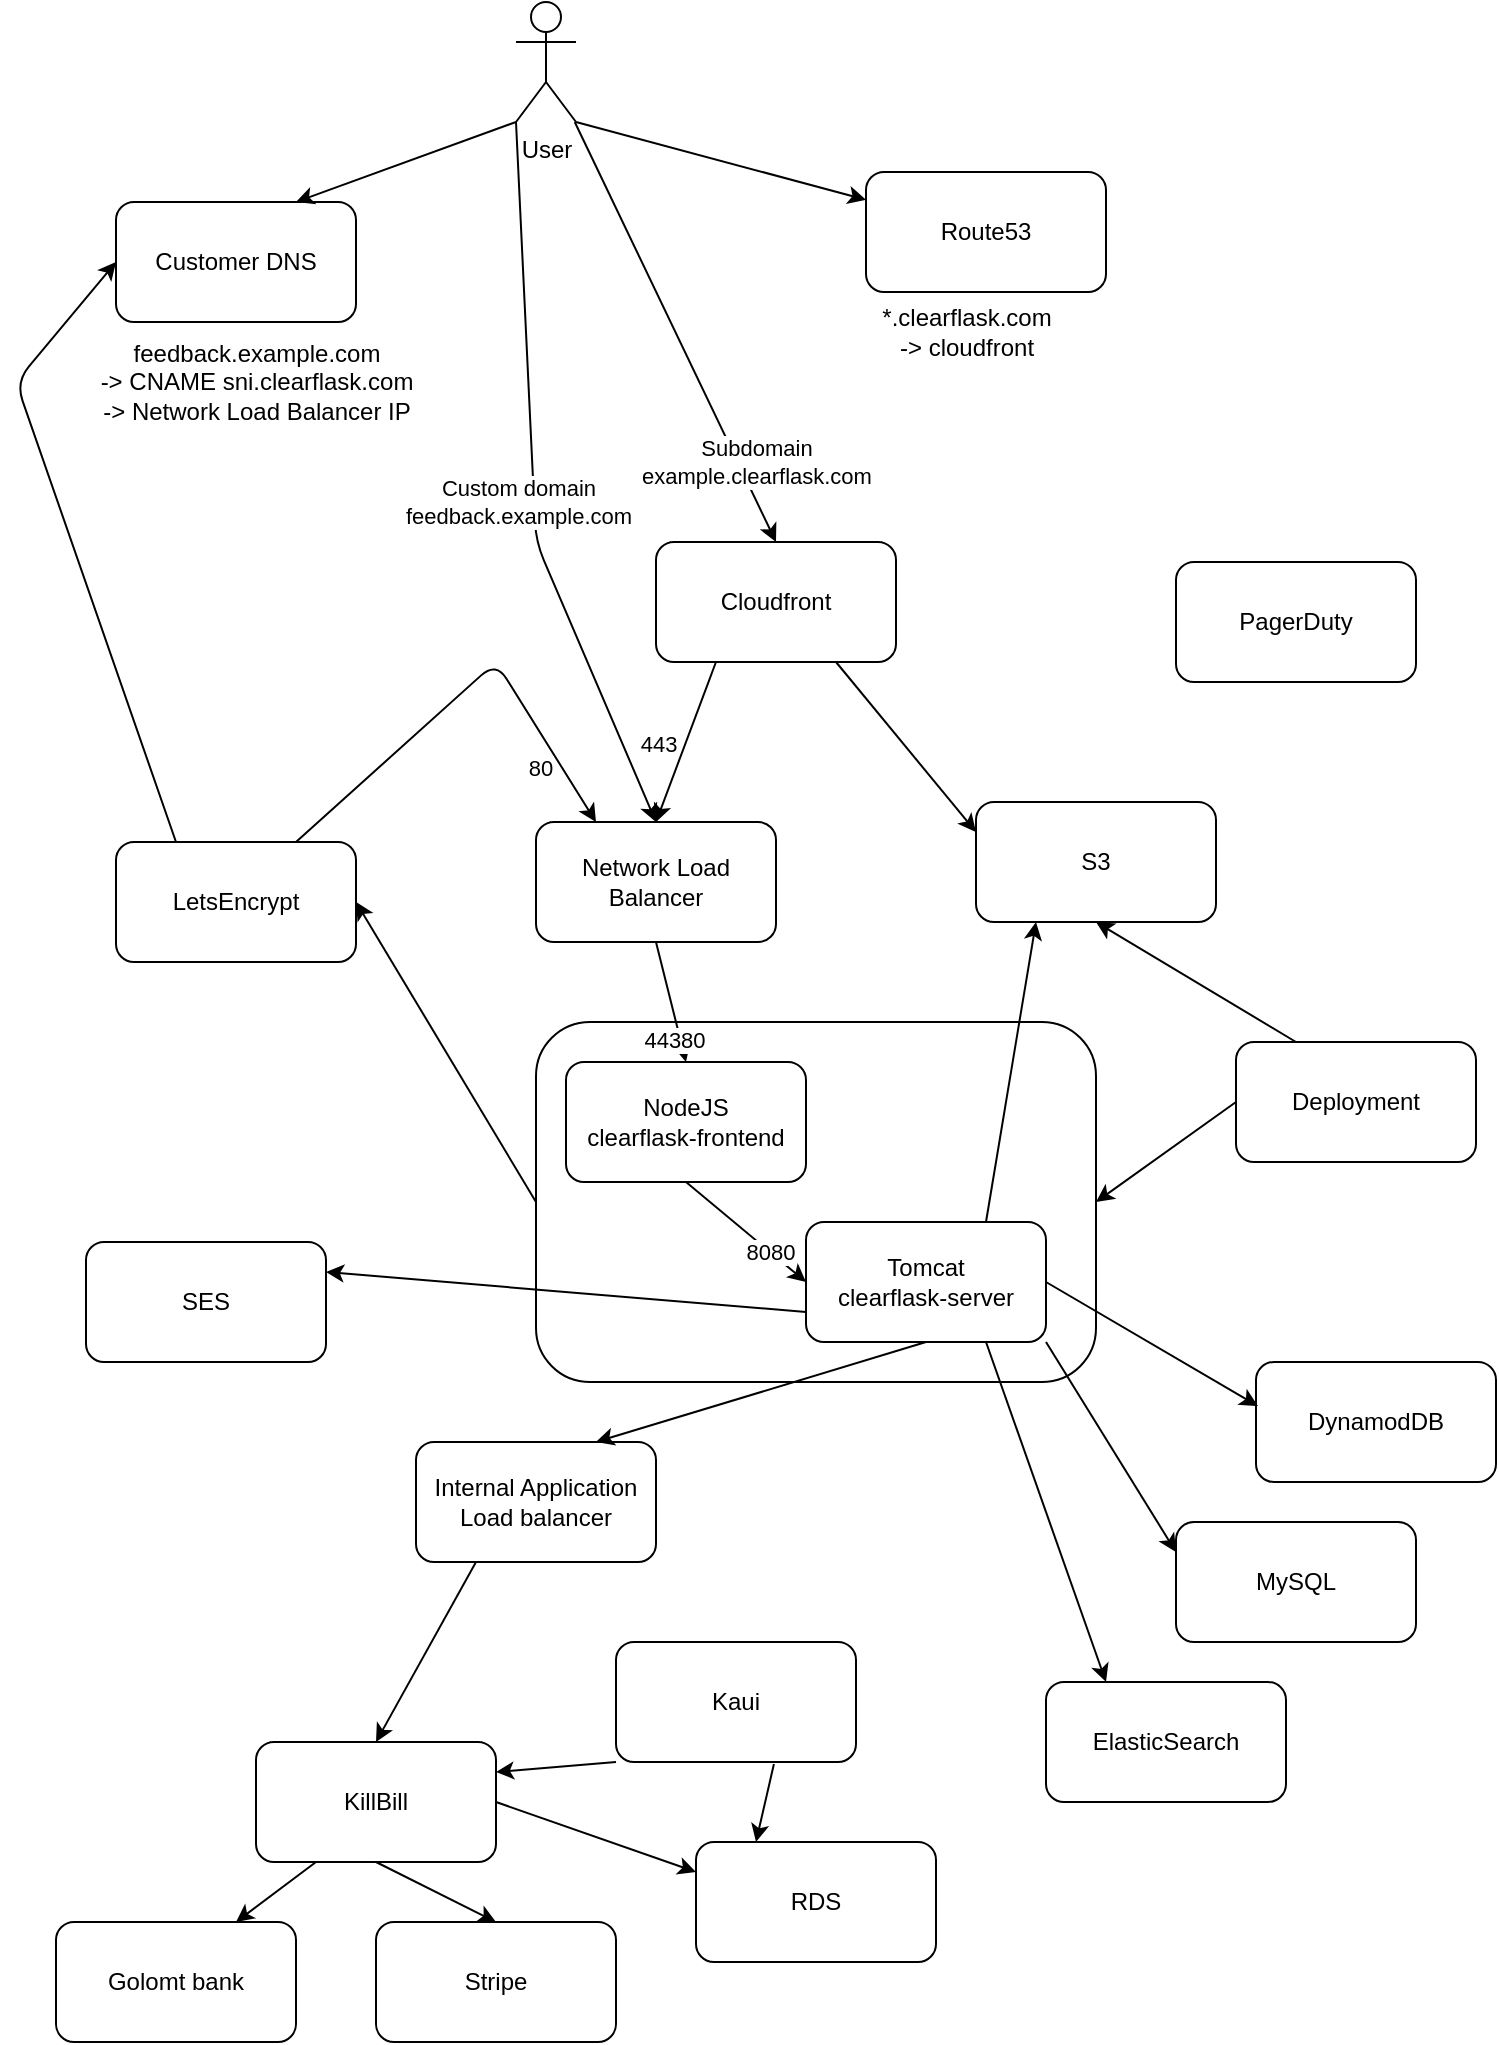 <mxfile version="20.7.4" type="device"><diagram id="jJ3i1z7pRxWa4x3uW4fu" name="Page-1"><mxGraphModel dx="1114" dy="849" grid="1" gridSize="10" guides="1" tooltips="1" connect="1" arrows="1" fold="1" page="1" pageScale="1" pageWidth="850" pageHeight="1100" math="0" shadow="0"><root><mxCell id="0"/><mxCell id="1" parent="0"/><mxCell id="QE_pieI4XO0jmTci-0Re-1" value="&lt;div&gt;Cloudfront&lt;/div&gt;" style="rounded=1;whiteSpace=wrap;html=1;" parent="1" vertex="1"><mxGeometry x="440" y="900" width="120" height="60" as="geometry"/></mxCell><mxCell id="QE_pieI4XO0jmTci-0Re-2" value="" style="rounded=1;whiteSpace=wrap;html=1;align=center;" parent="1" vertex="1"><mxGeometry x="380" y="1140" width="280" height="180" as="geometry"/></mxCell><mxCell id="QE_pieI4XO0jmTci-0Re-4" value="Deployment" style="rounded=1;whiteSpace=wrap;html=1;" parent="1" vertex="1"><mxGeometry x="730" y="1150" width="120" height="60" as="geometry"/></mxCell><mxCell id="QE_pieI4XO0jmTci-0Re-5" value="Network Load Balancer" style="rounded=1;whiteSpace=wrap;html=1;" parent="1" vertex="1"><mxGeometry x="380" y="1040" width="120" height="60" as="geometry"/></mxCell><mxCell id="QE_pieI4XO0jmTci-0Re-6" value="S3" style="rounded=1;whiteSpace=wrap;html=1;" parent="1" vertex="1"><mxGeometry x="600" y="1030" width="120" height="60" as="geometry"/></mxCell><mxCell id="QE_pieI4XO0jmTci-0Re-7" value="User" style="shape=umlActor;verticalLabelPosition=bottom;verticalAlign=top;html=1;outlineConnect=0;" parent="1" vertex="1"><mxGeometry x="370" y="630" width="30" height="60" as="geometry"/></mxCell><mxCell id="QE_pieI4XO0jmTci-0Re-14" value="" style="endArrow=classic;html=1;" parent="1" target="QE_pieI4XO0jmTci-0Re-17" edge="1"><mxGeometry width="50" height="50" relative="1" as="geometry"><mxPoint x="400" y="690" as="sourcePoint"/><mxPoint x="750" y="790" as="targetPoint"/></mxGeometry></mxCell><mxCell id="QE_pieI4XO0jmTci-0Re-17" value="Route53" style="rounded=1;whiteSpace=wrap;html=1;" parent="1" vertex="1"><mxGeometry x="545" y="715" width="120" height="60" as="geometry"/></mxCell><mxCell id="QE_pieI4XO0jmTci-0Re-18" value="" style="endArrow=classic;html=1;entryX=0.5;entryY=0;entryDx=0;entryDy=0;" parent="1" source="QE_pieI4XO0jmTci-0Re-7" target="QE_pieI4XO0jmTci-0Re-1" edge="1"><mxGeometry width="50" height="50" relative="1" as="geometry"><mxPoint x="490" y="1000" as="sourcePoint"/><mxPoint x="540" y="950" as="targetPoint"/></mxGeometry></mxCell><mxCell id="QE_pieI4XO0jmTci-0Re-65" value="Subdomain&lt;br&gt;example.clearflask.com" style="edgeLabel;html=1;align=center;verticalAlign=middle;resizable=0;points=[];" parent="QE_pieI4XO0jmTci-0Re-18" vertex="1" connectable="0"><mxGeometry x="0.754" y="-2" relative="1" as="geometry"><mxPoint x="4" y="-15" as="offset"/></mxGeometry></mxCell><mxCell id="QE_pieI4XO0jmTci-0Re-20" value="" style="endArrow=classic;html=1;exitX=0.25;exitY=1;exitDx=0;exitDy=0;entryX=0.5;entryY=0;entryDx=0;entryDy=0;" parent="1" source="QE_pieI4XO0jmTci-0Re-1" target="QE_pieI4XO0jmTci-0Re-5" edge="1"><mxGeometry width="50" height="50" relative="1" as="geometry"><mxPoint x="490" y="1000" as="sourcePoint"/><mxPoint x="470" y="1010" as="targetPoint"/></mxGeometry></mxCell><mxCell id="QE_pieI4XO0jmTci-0Re-21" value="&lt;div&gt;*.clearflask.com&lt;/div&gt;&lt;div&gt;-&amp;gt; cloudfront&lt;/div&gt;" style="text;html=1;align=center;verticalAlign=middle;resizable=0;points=[];autosize=1;" parent="1" vertex="1"><mxGeometry x="545" y="780" width="100" height="30" as="geometry"/></mxCell><mxCell id="QE_pieI4XO0jmTci-0Re-22" value="" style="endArrow=classic;html=1;entryX=1;entryY=0.5;entryDx=0;entryDy=0;exitX=0;exitY=0.5;exitDx=0;exitDy=0;" parent="1" source="QE_pieI4XO0jmTci-0Re-4" target="QE_pieI4XO0jmTci-0Re-2" edge="1"><mxGeometry width="50" height="50" relative="1" as="geometry"><mxPoint x="490" y="1000" as="sourcePoint"/><mxPoint x="540" y="950" as="targetPoint"/></mxGeometry></mxCell><mxCell id="QE_pieI4XO0jmTci-0Re-23" value="" style="endArrow=classic;html=1;exitX=0.25;exitY=0;exitDx=0;exitDy=0;entryX=0.5;entryY=1;entryDx=0;entryDy=0;" parent="1" source="QE_pieI4XO0jmTci-0Re-4" target="QE_pieI4XO0jmTci-0Re-6" edge="1"><mxGeometry width="50" height="50" relative="1" as="geometry"><mxPoint x="490" y="1000" as="sourcePoint"/><mxPoint x="540" y="950" as="targetPoint"/></mxGeometry></mxCell><mxCell id="QE_pieI4XO0jmTci-0Re-24" value="&lt;div&gt;Customer DNS&lt;/div&gt;" style="rounded=1;whiteSpace=wrap;html=1;" parent="1" vertex="1"><mxGeometry x="170" y="730" width="120" height="60" as="geometry"/></mxCell><mxCell id="QE_pieI4XO0jmTci-0Re-25" value="KillBill" style="rounded=1;whiteSpace=wrap;html=1;" parent="1" vertex="1"><mxGeometry x="240" y="1500" width="120" height="60" as="geometry"/></mxCell><mxCell id="QE_pieI4XO0jmTci-0Re-26" value="Stripe" style="rounded=1;whiteSpace=wrap;html=1;" parent="1" vertex="1"><mxGeometry x="300" y="1590" width="120" height="60" as="geometry"/></mxCell><mxCell id="QE_pieI4XO0jmTci-0Re-27" value="" style="endArrow=classic;html=1;exitX=0.5;exitY=1;exitDx=0;exitDy=0;entryX=0.5;entryY=0;entryDx=0;entryDy=0;" parent="1" source="QE_pieI4XO0jmTci-0Re-25" target="QE_pieI4XO0jmTci-0Re-26" edge="1"><mxGeometry width="50" height="50" relative="1" as="geometry"><mxPoint x="490" y="1340" as="sourcePoint"/><mxPoint x="540" y="1290" as="targetPoint"/></mxGeometry></mxCell><mxCell id="QE_pieI4XO0jmTci-0Re-28" value="" style="endArrow=classic;html=1;exitX=0.25;exitY=1;exitDx=0;exitDy=0;entryX=0.5;entryY=0;entryDx=0;entryDy=0;" parent="1" source="QE_pieI4XO0jmTci-0Re-52" target="QE_pieI4XO0jmTci-0Re-25" edge="1"><mxGeometry width="50" height="50" relative="1" as="geometry"><mxPoint x="490" y="1340" as="sourcePoint"/><mxPoint x="520" y="1310" as="targetPoint"/></mxGeometry></mxCell><mxCell id="QE_pieI4XO0jmTci-0Re-29" value="&lt;div&gt;DynamodDB&lt;/div&gt;" style="rounded=1;whiteSpace=wrap;html=1;" parent="1" vertex="1"><mxGeometry x="740" y="1310" width="120" height="60" as="geometry"/></mxCell><mxCell id="QE_pieI4XO0jmTci-0Re-30" value="&lt;div&gt;Golomt bank&lt;/div&gt;" style="rounded=1;whiteSpace=wrap;html=1;" parent="1" vertex="1"><mxGeometry x="140" y="1590" width="120" height="60" as="geometry"/></mxCell><mxCell id="QE_pieI4XO0jmTci-0Re-31" value="" style="endArrow=classic;html=1;exitX=0.25;exitY=1;exitDx=0;exitDy=0;entryX=0.75;entryY=0;entryDx=0;entryDy=0;" parent="1" source="QE_pieI4XO0jmTci-0Re-25" target="QE_pieI4XO0jmTci-0Re-30" edge="1"><mxGeometry width="50" height="50" relative="1" as="geometry"><mxPoint x="500" y="1340" as="sourcePoint"/><mxPoint x="550" y="1290" as="targetPoint"/></mxGeometry></mxCell><mxCell id="QE_pieI4XO0jmTci-0Re-32" value="&lt;div&gt;RDS&lt;/div&gt;" style="rounded=1;whiteSpace=wrap;html=1;" parent="1" vertex="1"><mxGeometry x="460" y="1550" width="120" height="60" as="geometry"/></mxCell><mxCell id="QE_pieI4XO0jmTci-0Re-33" value="" style="endArrow=classic;html=1;exitX=1;exitY=0.5;exitDx=0;exitDy=0;entryX=0;entryY=0.25;entryDx=0;entryDy=0;" parent="1" source="QE_pieI4XO0jmTci-0Re-25" target="QE_pieI4XO0jmTci-0Re-32" edge="1"><mxGeometry width="50" height="50" relative="1" as="geometry"><mxPoint x="500" y="1340" as="sourcePoint"/><mxPoint x="550" y="1290" as="targetPoint"/></mxGeometry></mxCell><mxCell id="QE_pieI4XO0jmTci-0Re-34" value="&lt;div&gt;Kaui&lt;/div&gt;" style="rounded=1;whiteSpace=wrap;html=1;" parent="1" vertex="1"><mxGeometry x="420" y="1450" width="120" height="60" as="geometry"/></mxCell><mxCell id="QE_pieI4XO0jmTci-0Re-35" value="" style="endArrow=classic;html=1;exitX=0;exitY=1;exitDx=0;exitDy=0;entryX=1;entryY=0.25;entryDx=0;entryDy=0;" parent="1" source="QE_pieI4XO0jmTci-0Re-34" target="QE_pieI4XO0jmTci-0Re-25" edge="1"><mxGeometry width="50" height="50" relative="1" as="geometry"><mxPoint x="500" y="1340" as="sourcePoint"/><mxPoint x="550" y="1290" as="targetPoint"/></mxGeometry></mxCell><mxCell id="QE_pieI4XO0jmTci-0Re-36" value="" style="endArrow=classic;html=1;entryX=0.008;entryY=0.367;entryDx=0;entryDy=0;entryPerimeter=0;exitX=1;exitY=0.5;exitDx=0;exitDy=0;" parent="1" target="QE_pieI4XO0jmTci-0Re-29" edge="1" source="QE_pieI4XO0jmTci-0Re-58"><mxGeometry width="50" height="50" relative="1" as="geometry"><mxPoint x="565" y="1280" as="sourcePoint"/><mxPoint x="550" y="1290" as="targetPoint"/></mxGeometry></mxCell><mxCell id="QE_pieI4XO0jmTci-0Re-37" value="" style="endArrow=classic;html=1;exitX=0.658;exitY=1.017;exitDx=0;exitDy=0;entryX=0.25;entryY=0;entryDx=0;entryDy=0;exitPerimeter=0;" parent="1" source="QE_pieI4XO0jmTci-0Re-34" target="QE_pieI4XO0jmTci-0Re-32" edge="1"><mxGeometry width="50" height="50" relative="1" as="geometry"><mxPoint x="500" y="1340" as="sourcePoint"/><mxPoint x="550" y="1290" as="targetPoint"/></mxGeometry></mxCell><mxCell id="QE_pieI4XO0jmTci-0Re-38" value="ElasticSearch" style="rounded=1;whiteSpace=wrap;html=1;" parent="1" vertex="1"><mxGeometry x="635" y="1470" width="120" height="60" as="geometry"/></mxCell><mxCell id="QE_pieI4XO0jmTci-0Re-39" value="" style="endArrow=classic;html=1;exitX=0.75;exitY=1;exitDx=0;exitDy=0;entryX=0.25;entryY=0;entryDx=0;entryDy=0;" parent="1" source="QE_pieI4XO0jmTci-0Re-58" target="QE_pieI4XO0jmTci-0Re-38" edge="1"><mxGeometry width="50" height="50" relative="1" as="geometry"><mxPoint x="500" y="1340" as="sourcePoint"/><mxPoint x="550" y="1290" as="targetPoint"/></mxGeometry></mxCell><mxCell id="QE_pieI4XO0jmTci-0Re-40" value="SES" style="rounded=1;whiteSpace=wrap;html=1;" parent="1" vertex="1"><mxGeometry x="155" y="1250" width="120" height="60" as="geometry"/></mxCell><mxCell id="QE_pieI4XO0jmTci-0Re-41" value="" style="endArrow=classic;html=1;exitX=0;exitY=0.75;exitDx=0;exitDy=0;entryX=1;entryY=0.25;entryDx=0;entryDy=0;" parent="1" source="QE_pieI4XO0jmTci-0Re-58" target="QE_pieI4XO0jmTci-0Re-40" edge="1"><mxGeometry width="50" height="50" relative="1" as="geometry"><mxPoint x="500" y="1340" as="sourcePoint"/><mxPoint x="550" y="1290" as="targetPoint"/></mxGeometry></mxCell><mxCell id="QE_pieI4XO0jmTci-0Re-42" value="&lt;div&gt;feedback.example.com&lt;br&gt;&lt;/div&gt;&lt;div&gt;-&amp;gt; CNAME &lt;span class=&quot;MuiTypography-root-364 jss493 jss494  MuiTypography-body1-366&quot;&gt;sni.clearflask.com&lt;/span&gt;&lt;/div&gt;&lt;div&gt;-&amp;gt; Network Load Balancer IP&lt;br&gt;&lt;/div&gt;" style="text;html=1;align=center;verticalAlign=middle;resizable=0;points=[];autosize=1;" parent="1" vertex="1"><mxGeometry x="155" y="795" width="170" height="50" as="geometry"/></mxCell><mxCell id="QE_pieI4XO0jmTci-0Re-43" value="" style="endArrow=classic;html=1;entryX=0.5;entryY=0;entryDx=0;entryDy=0;" parent="1" target="QE_pieI4XO0jmTci-0Re-5" edge="1"><mxGeometry width="50" height="50" relative="1" as="geometry"><mxPoint x="370" y="690" as="sourcePoint"/><mxPoint x="540" y="920" as="targetPoint"/><Array as="points"><mxPoint x="380" y="900"/></Array></mxGeometry></mxCell><mxCell id="QE_pieI4XO0jmTci-0Re-44" value="443" style="edgeLabel;html=1;align=center;verticalAlign=middle;resizable=0;points=[];" parent="QE_pieI4XO0jmTci-0Re-43" vertex="1" connectable="0"><mxGeometry x="0.88" y="2" relative="1" as="geometry"><mxPoint x="7" y="-19" as="offset"/></mxGeometry></mxCell><mxCell id="QE_pieI4XO0jmTci-0Re-66" value="Custom domain&lt;br&gt;feedback.example.com" style="edgeLabel;html=1;align=center;verticalAlign=middle;resizable=0;points=[];" parent="QE_pieI4XO0jmTci-0Re-43" vertex="1" connectable="0"><mxGeometry x="0.28" y="2" relative="1" as="geometry"><mxPoint x="-20" y="-39" as="offset"/></mxGeometry></mxCell><mxCell id="QE_pieI4XO0jmTci-0Re-45" value="" style="endArrow=classic;html=1;entryX=0.5;entryY=0;entryDx=0;entryDy=0;exitX=0.5;exitY=1;exitDx=0;exitDy=0;" parent="1" target="QE_pieI4XO0jmTci-0Re-59" edge="1" source="QE_pieI4XO0jmTci-0Re-5"><mxGeometry width="50" height="50" relative="1" as="geometry"><mxPoint x="340" y="1070" as="sourcePoint"/><mxPoint x="540" y="1040" as="targetPoint"/></mxGeometry></mxCell><mxCell id="07u-HwEaeQnztSEcphNc-1" value="44380" style="edgeLabel;html=1;align=center;verticalAlign=middle;resizable=0;points=[];" vertex="1" connectable="0" parent="QE_pieI4XO0jmTci-0Re-45"><mxGeometry x="0.103" y="1" relative="1" as="geometry"><mxPoint y="16" as="offset"/></mxGeometry></mxCell><mxCell id="QE_pieI4XO0jmTci-0Re-47" value="PagerDuty" style="rounded=1;whiteSpace=wrap;html=1;" parent="1" vertex="1"><mxGeometry x="700" y="910" width="120" height="60" as="geometry"/></mxCell><mxCell id="QE_pieI4XO0jmTci-0Re-48" value="LetsEncrypt" style="rounded=1;whiteSpace=wrap;html=1;" parent="1" vertex="1"><mxGeometry x="170" y="1050" width="120" height="60" as="geometry"/></mxCell><mxCell id="QE_pieI4XO0jmTci-0Re-49" value="" style="endArrow=classic;html=1;exitX=0;exitY=0.5;exitDx=0;exitDy=0;entryX=1;entryY=0.5;entryDx=0;entryDy=0;" parent="1" source="QE_pieI4XO0jmTci-0Re-2" target="QE_pieI4XO0jmTci-0Re-48" edge="1"><mxGeometry width="50" height="50" relative="1" as="geometry"><mxPoint x="420" y="1260" as="sourcePoint"/><mxPoint x="470" y="1210" as="targetPoint"/></mxGeometry></mxCell><mxCell id="QE_pieI4XO0jmTci-0Re-52" value="Internal Application Load balancer" style="rounded=1;whiteSpace=wrap;html=1;" parent="1" vertex="1"><mxGeometry x="320" y="1350" width="120" height="60" as="geometry"/></mxCell><mxCell id="QE_pieI4XO0jmTci-0Re-53" value="" style="endArrow=classic;html=1;exitX=0.5;exitY=1;exitDx=0;exitDy=0;entryX=0.75;entryY=0;entryDx=0;entryDy=0;" parent="1" source="QE_pieI4XO0jmTci-0Re-58" target="QE_pieI4XO0jmTci-0Re-52" edge="1"><mxGeometry width="50" height="50" relative="1" as="geometry"><mxPoint x="500" y="1220" as="sourcePoint"/><mxPoint x="320" y="1460" as="targetPoint"/></mxGeometry></mxCell><mxCell id="QE_pieI4XO0jmTci-0Re-54" value="" style="endArrow=classic;html=1;exitX=0.75;exitY=0;exitDx=0;exitDy=0;entryX=0.25;entryY=0;entryDx=0;entryDy=0;" parent="1" source="QE_pieI4XO0jmTci-0Re-48" target="QE_pieI4XO0jmTci-0Re-5" edge="1"><mxGeometry width="50" height="50" relative="1" as="geometry"><mxPoint x="430" y="1060" as="sourcePoint"/><mxPoint x="480" y="1010" as="targetPoint"/><Array as="points"><mxPoint x="360" y="960"/></Array></mxGeometry></mxCell><mxCell id="QE_pieI4XO0jmTci-0Re-55" value="80" style="edgeLabel;html=1;align=center;verticalAlign=middle;resizable=0;points=[];" parent="QE_pieI4XO0jmTci-0Re-54" vertex="1" connectable="0"><mxGeometry x="0.724" y="-1" relative="1" as="geometry"><mxPoint x="-11" y="-1" as="offset"/></mxGeometry></mxCell><mxCell id="QE_pieI4XO0jmTci-0Re-58" value="&lt;div&gt;Tomcat&lt;/div&gt;&lt;div&gt;clearflask-server&lt;br&gt;&lt;/div&gt;" style="rounded=1;whiteSpace=wrap;html=1;" parent="1" vertex="1"><mxGeometry x="515" y="1240" width="120" height="60" as="geometry"/></mxCell><mxCell id="QE_pieI4XO0jmTci-0Re-59" value="&lt;div&gt;NodeJS&lt;/div&gt;&lt;div&gt;clearflask-frontend&lt;br&gt;&lt;/div&gt;" style="rounded=1;whiteSpace=wrap;html=1;" parent="1" vertex="1"><mxGeometry x="395" y="1160" width="120" height="60" as="geometry"/></mxCell><mxCell id="QE_pieI4XO0jmTci-0Re-60" value="" style="endArrow=classic;html=1;exitX=0.5;exitY=1;exitDx=0;exitDy=0;entryX=0;entryY=0.5;entryDx=0;entryDy=0;" parent="1" source="QE_pieI4XO0jmTci-0Re-59" target="QE_pieI4XO0jmTci-0Re-58" edge="1"><mxGeometry width="50" height="50" relative="1" as="geometry"><mxPoint x="490" y="1280" as="sourcePoint"/><mxPoint x="540" y="1230" as="targetPoint"/></mxGeometry></mxCell><mxCell id="QE_pieI4XO0jmTci-0Re-61" value="&lt;div&gt;8080&lt;/div&gt;" style="edgeLabel;html=1;align=center;verticalAlign=middle;resizable=0;points=[];" parent="QE_pieI4XO0jmTci-0Re-60" vertex="1" connectable="0"><mxGeometry x="0.4" relative="1" as="geometry"><mxPoint as="offset"/></mxGeometry></mxCell><mxCell id="QE_pieI4XO0jmTci-0Re-70" value="" style="endArrow=classic;html=1;exitX=0;exitY=1;exitDx=0;exitDy=0;exitPerimeter=0;entryX=0.75;entryY=0;entryDx=0;entryDy=0;" parent="1" source="QE_pieI4XO0jmTci-0Re-7" target="QE_pieI4XO0jmTci-0Re-24" edge="1"><mxGeometry width="50" height="50" relative="1" as="geometry"><mxPoint x="450" y="650" as="sourcePoint"/><mxPoint x="590" y="677.647" as="targetPoint"/></mxGeometry></mxCell><mxCell id="f0DLQ5hlI9yExP18EHA--2" value="" style="endArrow=classic;html=1;entryX=0.25;entryY=1;entryDx=0;entryDy=0;exitX=0.75;exitY=0;exitDx=0;exitDy=0;" parent="1" source="QE_pieI4XO0jmTci-0Re-58" target="QE_pieI4XO0jmTci-0Re-6" edge="1"><mxGeometry width="50" height="50" relative="1" as="geometry"><mxPoint x="760" y="1230" as="sourcePoint"/><mxPoint x="670" y="1240" as="targetPoint"/></mxGeometry></mxCell><mxCell id="nln_Tf6NChUqIRJNHa3e-1" value="" style="endArrow=classic;html=1;exitX=0.75;exitY=1;exitDx=0;exitDy=0;entryX=0;entryY=0.25;entryDx=0;entryDy=0;" parent="1" source="QE_pieI4XO0jmTci-0Re-1" target="QE_pieI4XO0jmTci-0Re-6" edge="1"><mxGeometry width="50" height="50" relative="1" as="geometry"><mxPoint x="620" y="1000" as="sourcePoint"/><mxPoint x="620" y="1050" as="targetPoint"/></mxGeometry></mxCell><mxCell id="07u-HwEaeQnztSEcphNc-3" value="" style="endArrow=classic;html=1;exitX=0.25;exitY=0;exitDx=0;exitDy=0;entryX=0;entryY=0.5;entryDx=0;entryDy=0;" edge="1" parent="1" source="QE_pieI4XO0jmTci-0Re-48" target="QE_pieI4XO0jmTci-0Re-24"><mxGeometry width="50" height="50" relative="1" as="geometry"><mxPoint x="170" y="1000" as="sourcePoint"/><mxPoint x="320" y="990" as="targetPoint"/><Array as="points"><mxPoint x="120" y="820"/></Array></mxGeometry></mxCell><mxCell id="07u-HwEaeQnztSEcphNc-5" value="MySQL" style="rounded=1;whiteSpace=wrap;html=1;" vertex="1" parent="1"><mxGeometry x="700" y="1390" width="120" height="60" as="geometry"/></mxCell><mxCell id="07u-HwEaeQnztSEcphNc-6" value="" style="endArrow=classic;html=1;exitX=1;exitY=1;exitDx=0;exitDy=0;entryX=0;entryY=0.25;entryDx=0;entryDy=0;" edge="1" parent="1" source="QE_pieI4XO0jmTci-0Re-58" target="07u-HwEaeQnztSEcphNc-5"><mxGeometry width="50" height="50" relative="1" as="geometry"><mxPoint x="615" y="1310" as="sourcePoint"/><mxPoint x="705" y="1480" as="targetPoint"/></mxGeometry></mxCell></root></mxGraphModel></diagram></mxfile>